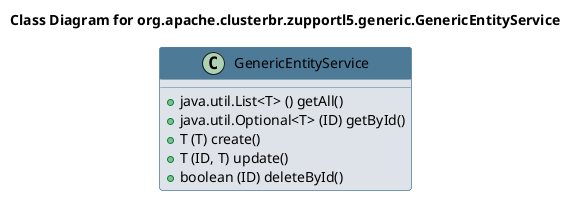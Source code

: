 @startuml 
skinparam class { 
 BackgroundColor #DEE3E9 
 ArrowColor #4D7A97 
 BorderColor #4D7A97 
}
left to right direction 
title Class Diagram for org.apache.clusterbr.zupportl5.generic.GenericEntityService
skinparam titleBackgroundColor White
skinparam classHeaderBackgroundColor #4D7A97 
skinparam stereotypeCBackgroundColor #F8981D 

class GenericEntityService {
 + java.util.List<T> () getAll()
 + java.util.Optional<T> (ID) getById()
 + T (T) create()
 + T (ID, T) update()
 + boolean (ID) deleteById()
}
@enduml